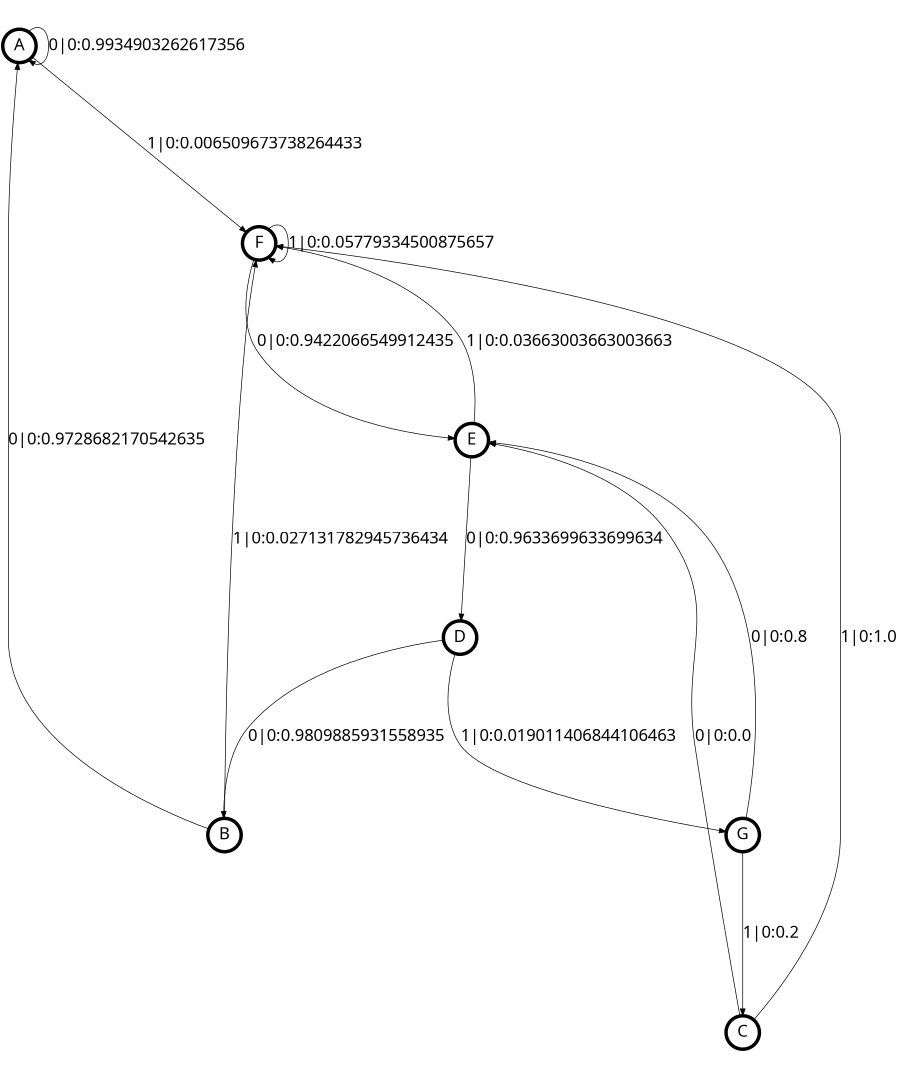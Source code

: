 digraph  {
size = "6,8.5";
ratio = "fill";
node
[shape = circle];
node [fontsize = 24];
node [penwidth = 5];
edge [fontsize = 24];
node [fontname = "CMU Serif Roman"];
graph [fontname = "CMU Serif Roman"];
edge [fontname = "CMU Serif Roman"];
A -> A [label = "0|0:0.9934903262617356\l"];
A -> F [label = "1|0:0.006509673738264433\l"];
B -> A [label = "0|0:0.9728682170542635\l"];
B -> F [label = "1|0:0.027131782945736434\l"];
C -> E [label = "0|0:0.0\l"];
C -> F [label = "1|0:1.0\l"];
D -> B [label = "0|0:0.9809885931558935\l"];
D -> G [label = "1|0:0.019011406844106463\l"];
E -> D [label = "0|0:0.9633699633699634\l"];
E -> F [label = "1|0:0.03663003663003663\l"];
F -> E [label = "0|0:0.9422066549912435\l"];
F -> F [label = "1|0:0.05779334500875657\l"];
G -> C [label = "1|0:0.2\l"];
G -> E [label = "0|0:0.8\l"];
}